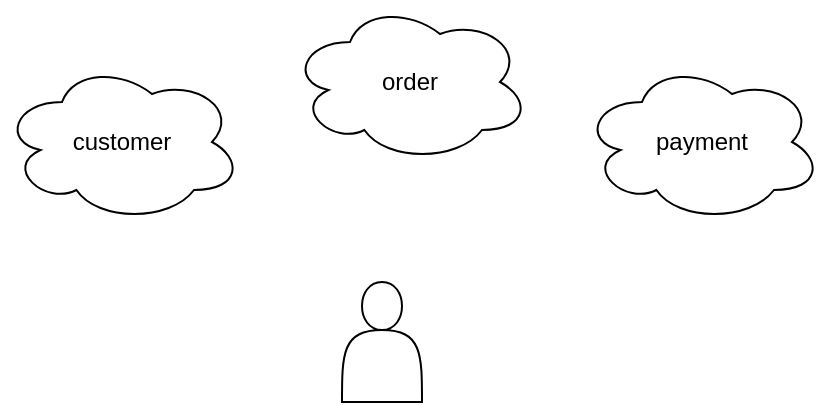 <mxfile>
    <diagram id="S37Ltm5c7QlNWYLt1t_m" name="Page-1">
        <mxGraphModel dx="544" dy="397" grid="1" gridSize="10" guides="1" tooltips="1" connect="1" arrows="1" fold="1" page="1" pageScale="1" pageWidth="827" pageHeight="1169" math="0" shadow="0">
            <root>
                <mxCell id="0"/>
                <mxCell id="1" parent="0"/>
                <mxCell id="2" value="" style="shape=actor;whiteSpace=wrap;html=1;" vertex="1" parent="1">
                    <mxGeometry x="380" y="270" width="40" height="60" as="geometry"/>
                </mxCell>
                <mxCell id="3" value="customer" style="ellipse;shape=cloud;whiteSpace=wrap;html=1;" vertex="1" parent="1">
                    <mxGeometry x="210" y="160" width="120" height="80" as="geometry"/>
                </mxCell>
                <mxCell id="4" value="order" style="ellipse;shape=cloud;whiteSpace=wrap;html=1;" vertex="1" parent="1">
                    <mxGeometry x="354" y="130" width="120" height="80" as="geometry"/>
                </mxCell>
                <mxCell id="5" value="payment" style="ellipse;shape=cloud;whiteSpace=wrap;html=1;" vertex="1" parent="1">
                    <mxGeometry x="500" y="160" width="120" height="80" as="geometry"/>
                </mxCell>
            </root>
        </mxGraphModel>
    </diagram>
</mxfile>